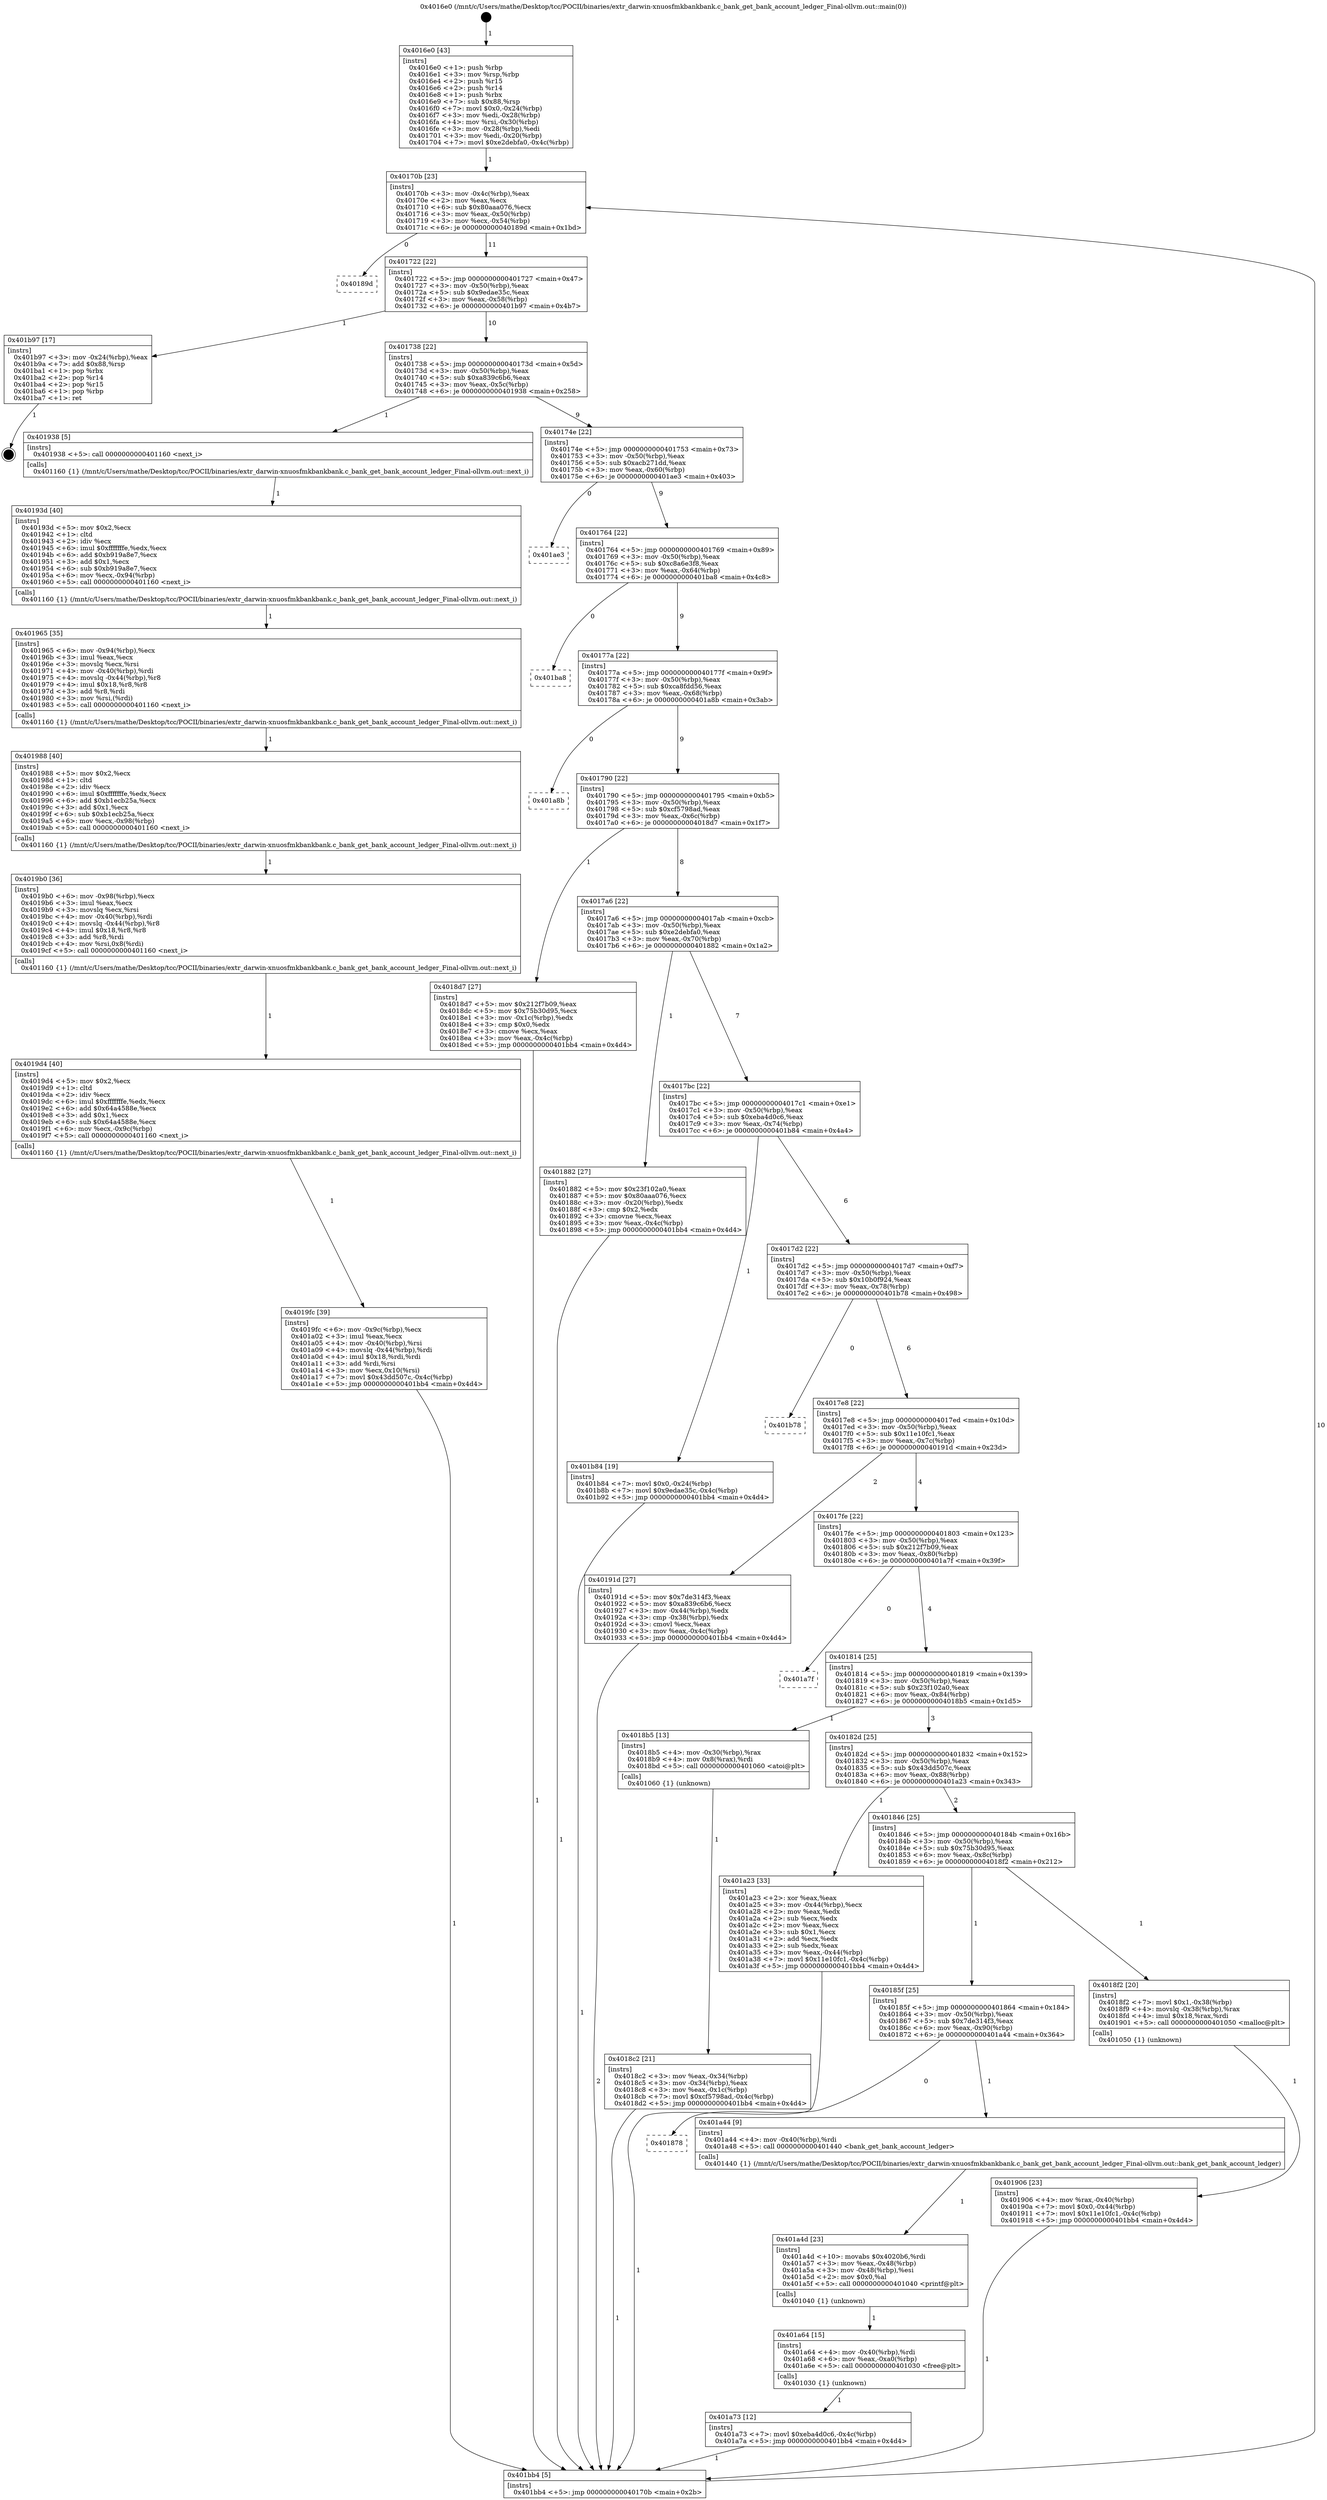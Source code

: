 digraph "0x4016e0" {
  label = "0x4016e0 (/mnt/c/Users/mathe/Desktop/tcc/POCII/binaries/extr_darwin-xnuosfmkbankbank.c_bank_get_bank_account_ledger_Final-ollvm.out::main(0))"
  labelloc = "t"
  node[shape=record]

  Entry [label="",width=0.3,height=0.3,shape=circle,fillcolor=black,style=filled]
  "0x40170b" [label="{
     0x40170b [23]\l
     | [instrs]\l
     &nbsp;&nbsp;0x40170b \<+3\>: mov -0x4c(%rbp),%eax\l
     &nbsp;&nbsp;0x40170e \<+2\>: mov %eax,%ecx\l
     &nbsp;&nbsp;0x401710 \<+6\>: sub $0x80aaa076,%ecx\l
     &nbsp;&nbsp;0x401716 \<+3\>: mov %eax,-0x50(%rbp)\l
     &nbsp;&nbsp;0x401719 \<+3\>: mov %ecx,-0x54(%rbp)\l
     &nbsp;&nbsp;0x40171c \<+6\>: je 000000000040189d \<main+0x1bd\>\l
  }"]
  "0x40189d" [label="{
     0x40189d\l
  }", style=dashed]
  "0x401722" [label="{
     0x401722 [22]\l
     | [instrs]\l
     &nbsp;&nbsp;0x401722 \<+5\>: jmp 0000000000401727 \<main+0x47\>\l
     &nbsp;&nbsp;0x401727 \<+3\>: mov -0x50(%rbp),%eax\l
     &nbsp;&nbsp;0x40172a \<+5\>: sub $0x9edae35c,%eax\l
     &nbsp;&nbsp;0x40172f \<+3\>: mov %eax,-0x58(%rbp)\l
     &nbsp;&nbsp;0x401732 \<+6\>: je 0000000000401b97 \<main+0x4b7\>\l
  }"]
  Exit [label="",width=0.3,height=0.3,shape=circle,fillcolor=black,style=filled,peripheries=2]
  "0x401b97" [label="{
     0x401b97 [17]\l
     | [instrs]\l
     &nbsp;&nbsp;0x401b97 \<+3\>: mov -0x24(%rbp),%eax\l
     &nbsp;&nbsp;0x401b9a \<+7\>: add $0x88,%rsp\l
     &nbsp;&nbsp;0x401ba1 \<+1\>: pop %rbx\l
     &nbsp;&nbsp;0x401ba2 \<+2\>: pop %r14\l
     &nbsp;&nbsp;0x401ba4 \<+2\>: pop %r15\l
     &nbsp;&nbsp;0x401ba6 \<+1\>: pop %rbp\l
     &nbsp;&nbsp;0x401ba7 \<+1\>: ret\l
  }"]
  "0x401738" [label="{
     0x401738 [22]\l
     | [instrs]\l
     &nbsp;&nbsp;0x401738 \<+5\>: jmp 000000000040173d \<main+0x5d\>\l
     &nbsp;&nbsp;0x40173d \<+3\>: mov -0x50(%rbp),%eax\l
     &nbsp;&nbsp;0x401740 \<+5\>: sub $0xa839c6b6,%eax\l
     &nbsp;&nbsp;0x401745 \<+3\>: mov %eax,-0x5c(%rbp)\l
     &nbsp;&nbsp;0x401748 \<+6\>: je 0000000000401938 \<main+0x258\>\l
  }"]
  "0x401a73" [label="{
     0x401a73 [12]\l
     | [instrs]\l
     &nbsp;&nbsp;0x401a73 \<+7\>: movl $0xeba4d0c6,-0x4c(%rbp)\l
     &nbsp;&nbsp;0x401a7a \<+5\>: jmp 0000000000401bb4 \<main+0x4d4\>\l
  }"]
  "0x401938" [label="{
     0x401938 [5]\l
     | [instrs]\l
     &nbsp;&nbsp;0x401938 \<+5\>: call 0000000000401160 \<next_i\>\l
     | [calls]\l
     &nbsp;&nbsp;0x401160 \{1\} (/mnt/c/Users/mathe/Desktop/tcc/POCII/binaries/extr_darwin-xnuosfmkbankbank.c_bank_get_bank_account_ledger_Final-ollvm.out::next_i)\l
  }"]
  "0x40174e" [label="{
     0x40174e [22]\l
     | [instrs]\l
     &nbsp;&nbsp;0x40174e \<+5\>: jmp 0000000000401753 \<main+0x73\>\l
     &nbsp;&nbsp;0x401753 \<+3\>: mov -0x50(%rbp),%eax\l
     &nbsp;&nbsp;0x401756 \<+5\>: sub $0xacb271dd,%eax\l
     &nbsp;&nbsp;0x40175b \<+3\>: mov %eax,-0x60(%rbp)\l
     &nbsp;&nbsp;0x40175e \<+6\>: je 0000000000401ae3 \<main+0x403\>\l
  }"]
  "0x401a64" [label="{
     0x401a64 [15]\l
     | [instrs]\l
     &nbsp;&nbsp;0x401a64 \<+4\>: mov -0x40(%rbp),%rdi\l
     &nbsp;&nbsp;0x401a68 \<+6\>: mov %eax,-0xa0(%rbp)\l
     &nbsp;&nbsp;0x401a6e \<+5\>: call 0000000000401030 \<free@plt\>\l
     | [calls]\l
     &nbsp;&nbsp;0x401030 \{1\} (unknown)\l
  }"]
  "0x401ae3" [label="{
     0x401ae3\l
  }", style=dashed]
  "0x401764" [label="{
     0x401764 [22]\l
     | [instrs]\l
     &nbsp;&nbsp;0x401764 \<+5\>: jmp 0000000000401769 \<main+0x89\>\l
     &nbsp;&nbsp;0x401769 \<+3\>: mov -0x50(%rbp),%eax\l
     &nbsp;&nbsp;0x40176c \<+5\>: sub $0xc8a6e3f8,%eax\l
     &nbsp;&nbsp;0x401771 \<+3\>: mov %eax,-0x64(%rbp)\l
     &nbsp;&nbsp;0x401774 \<+6\>: je 0000000000401ba8 \<main+0x4c8\>\l
  }"]
  "0x401a4d" [label="{
     0x401a4d [23]\l
     | [instrs]\l
     &nbsp;&nbsp;0x401a4d \<+10\>: movabs $0x4020b6,%rdi\l
     &nbsp;&nbsp;0x401a57 \<+3\>: mov %eax,-0x48(%rbp)\l
     &nbsp;&nbsp;0x401a5a \<+3\>: mov -0x48(%rbp),%esi\l
     &nbsp;&nbsp;0x401a5d \<+2\>: mov $0x0,%al\l
     &nbsp;&nbsp;0x401a5f \<+5\>: call 0000000000401040 \<printf@plt\>\l
     | [calls]\l
     &nbsp;&nbsp;0x401040 \{1\} (unknown)\l
  }"]
  "0x401ba8" [label="{
     0x401ba8\l
  }", style=dashed]
  "0x40177a" [label="{
     0x40177a [22]\l
     | [instrs]\l
     &nbsp;&nbsp;0x40177a \<+5\>: jmp 000000000040177f \<main+0x9f\>\l
     &nbsp;&nbsp;0x40177f \<+3\>: mov -0x50(%rbp),%eax\l
     &nbsp;&nbsp;0x401782 \<+5\>: sub $0xca8fdd56,%eax\l
     &nbsp;&nbsp;0x401787 \<+3\>: mov %eax,-0x68(%rbp)\l
     &nbsp;&nbsp;0x40178a \<+6\>: je 0000000000401a8b \<main+0x3ab\>\l
  }"]
  "0x401878" [label="{
     0x401878\l
  }", style=dashed]
  "0x401a8b" [label="{
     0x401a8b\l
  }", style=dashed]
  "0x401790" [label="{
     0x401790 [22]\l
     | [instrs]\l
     &nbsp;&nbsp;0x401790 \<+5\>: jmp 0000000000401795 \<main+0xb5\>\l
     &nbsp;&nbsp;0x401795 \<+3\>: mov -0x50(%rbp),%eax\l
     &nbsp;&nbsp;0x401798 \<+5\>: sub $0xcf5798ad,%eax\l
     &nbsp;&nbsp;0x40179d \<+3\>: mov %eax,-0x6c(%rbp)\l
     &nbsp;&nbsp;0x4017a0 \<+6\>: je 00000000004018d7 \<main+0x1f7\>\l
  }"]
  "0x401a44" [label="{
     0x401a44 [9]\l
     | [instrs]\l
     &nbsp;&nbsp;0x401a44 \<+4\>: mov -0x40(%rbp),%rdi\l
     &nbsp;&nbsp;0x401a48 \<+5\>: call 0000000000401440 \<bank_get_bank_account_ledger\>\l
     | [calls]\l
     &nbsp;&nbsp;0x401440 \{1\} (/mnt/c/Users/mathe/Desktop/tcc/POCII/binaries/extr_darwin-xnuosfmkbankbank.c_bank_get_bank_account_ledger_Final-ollvm.out::bank_get_bank_account_ledger)\l
  }"]
  "0x4018d7" [label="{
     0x4018d7 [27]\l
     | [instrs]\l
     &nbsp;&nbsp;0x4018d7 \<+5\>: mov $0x212f7b09,%eax\l
     &nbsp;&nbsp;0x4018dc \<+5\>: mov $0x75b30d95,%ecx\l
     &nbsp;&nbsp;0x4018e1 \<+3\>: mov -0x1c(%rbp),%edx\l
     &nbsp;&nbsp;0x4018e4 \<+3\>: cmp $0x0,%edx\l
     &nbsp;&nbsp;0x4018e7 \<+3\>: cmove %ecx,%eax\l
     &nbsp;&nbsp;0x4018ea \<+3\>: mov %eax,-0x4c(%rbp)\l
     &nbsp;&nbsp;0x4018ed \<+5\>: jmp 0000000000401bb4 \<main+0x4d4\>\l
  }"]
  "0x4017a6" [label="{
     0x4017a6 [22]\l
     | [instrs]\l
     &nbsp;&nbsp;0x4017a6 \<+5\>: jmp 00000000004017ab \<main+0xcb\>\l
     &nbsp;&nbsp;0x4017ab \<+3\>: mov -0x50(%rbp),%eax\l
     &nbsp;&nbsp;0x4017ae \<+5\>: sub $0xe2debfa0,%eax\l
     &nbsp;&nbsp;0x4017b3 \<+3\>: mov %eax,-0x70(%rbp)\l
     &nbsp;&nbsp;0x4017b6 \<+6\>: je 0000000000401882 \<main+0x1a2\>\l
  }"]
  "0x4019fc" [label="{
     0x4019fc [39]\l
     | [instrs]\l
     &nbsp;&nbsp;0x4019fc \<+6\>: mov -0x9c(%rbp),%ecx\l
     &nbsp;&nbsp;0x401a02 \<+3\>: imul %eax,%ecx\l
     &nbsp;&nbsp;0x401a05 \<+4\>: mov -0x40(%rbp),%rsi\l
     &nbsp;&nbsp;0x401a09 \<+4\>: movslq -0x44(%rbp),%rdi\l
     &nbsp;&nbsp;0x401a0d \<+4\>: imul $0x18,%rdi,%rdi\l
     &nbsp;&nbsp;0x401a11 \<+3\>: add %rdi,%rsi\l
     &nbsp;&nbsp;0x401a14 \<+3\>: mov %ecx,0x10(%rsi)\l
     &nbsp;&nbsp;0x401a17 \<+7\>: movl $0x43dd507c,-0x4c(%rbp)\l
     &nbsp;&nbsp;0x401a1e \<+5\>: jmp 0000000000401bb4 \<main+0x4d4\>\l
  }"]
  "0x401882" [label="{
     0x401882 [27]\l
     | [instrs]\l
     &nbsp;&nbsp;0x401882 \<+5\>: mov $0x23f102a0,%eax\l
     &nbsp;&nbsp;0x401887 \<+5\>: mov $0x80aaa076,%ecx\l
     &nbsp;&nbsp;0x40188c \<+3\>: mov -0x20(%rbp),%edx\l
     &nbsp;&nbsp;0x40188f \<+3\>: cmp $0x2,%edx\l
     &nbsp;&nbsp;0x401892 \<+3\>: cmovne %ecx,%eax\l
     &nbsp;&nbsp;0x401895 \<+3\>: mov %eax,-0x4c(%rbp)\l
     &nbsp;&nbsp;0x401898 \<+5\>: jmp 0000000000401bb4 \<main+0x4d4\>\l
  }"]
  "0x4017bc" [label="{
     0x4017bc [22]\l
     | [instrs]\l
     &nbsp;&nbsp;0x4017bc \<+5\>: jmp 00000000004017c1 \<main+0xe1\>\l
     &nbsp;&nbsp;0x4017c1 \<+3\>: mov -0x50(%rbp),%eax\l
     &nbsp;&nbsp;0x4017c4 \<+5\>: sub $0xeba4d0c6,%eax\l
     &nbsp;&nbsp;0x4017c9 \<+3\>: mov %eax,-0x74(%rbp)\l
     &nbsp;&nbsp;0x4017cc \<+6\>: je 0000000000401b84 \<main+0x4a4\>\l
  }"]
  "0x401bb4" [label="{
     0x401bb4 [5]\l
     | [instrs]\l
     &nbsp;&nbsp;0x401bb4 \<+5\>: jmp 000000000040170b \<main+0x2b\>\l
  }"]
  "0x4016e0" [label="{
     0x4016e0 [43]\l
     | [instrs]\l
     &nbsp;&nbsp;0x4016e0 \<+1\>: push %rbp\l
     &nbsp;&nbsp;0x4016e1 \<+3\>: mov %rsp,%rbp\l
     &nbsp;&nbsp;0x4016e4 \<+2\>: push %r15\l
     &nbsp;&nbsp;0x4016e6 \<+2\>: push %r14\l
     &nbsp;&nbsp;0x4016e8 \<+1\>: push %rbx\l
     &nbsp;&nbsp;0x4016e9 \<+7\>: sub $0x88,%rsp\l
     &nbsp;&nbsp;0x4016f0 \<+7\>: movl $0x0,-0x24(%rbp)\l
     &nbsp;&nbsp;0x4016f7 \<+3\>: mov %edi,-0x28(%rbp)\l
     &nbsp;&nbsp;0x4016fa \<+4\>: mov %rsi,-0x30(%rbp)\l
     &nbsp;&nbsp;0x4016fe \<+3\>: mov -0x28(%rbp),%edi\l
     &nbsp;&nbsp;0x401701 \<+3\>: mov %edi,-0x20(%rbp)\l
     &nbsp;&nbsp;0x401704 \<+7\>: movl $0xe2debfa0,-0x4c(%rbp)\l
  }"]
  "0x4019d4" [label="{
     0x4019d4 [40]\l
     | [instrs]\l
     &nbsp;&nbsp;0x4019d4 \<+5\>: mov $0x2,%ecx\l
     &nbsp;&nbsp;0x4019d9 \<+1\>: cltd\l
     &nbsp;&nbsp;0x4019da \<+2\>: idiv %ecx\l
     &nbsp;&nbsp;0x4019dc \<+6\>: imul $0xfffffffe,%edx,%ecx\l
     &nbsp;&nbsp;0x4019e2 \<+6\>: add $0x64a4588e,%ecx\l
     &nbsp;&nbsp;0x4019e8 \<+3\>: add $0x1,%ecx\l
     &nbsp;&nbsp;0x4019eb \<+6\>: sub $0x64a4588e,%ecx\l
     &nbsp;&nbsp;0x4019f1 \<+6\>: mov %ecx,-0x9c(%rbp)\l
     &nbsp;&nbsp;0x4019f7 \<+5\>: call 0000000000401160 \<next_i\>\l
     | [calls]\l
     &nbsp;&nbsp;0x401160 \{1\} (/mnt/c/Users/mathe/Desktop/tcc/POCII/binaries/extr_darwin-xnuosfmkbankbank.c_bank_get_bank_account_ledger_Final-ollvm.out::next_i)\l
  }"]
  "0x401b84" [label="{
     0x401b84 [19]\l
     | [instrs]\l
     &nbsp;&nbsp;0x401b84 \<+7\>: movl $0x0,-0x24(%rbp)\l
     &nbsp;&nbsp;0x401b8b \<+7\>: movl $0x9edae35c,-0x4c(%rbp)\l
     &nbsp;&nbsp;0x401b92 \<+5\>: jmp 0000000000401bb4 \<main+0x4d4\>\l
  }"]
  "0x4017d2" [label="{
     0x4017d2 [22]\l
     | [instrs]\l
     &nbsp;&nbsp;0x4017d2 \<+5\>: jmp 00000000004017d7 \<main+0xf7\>\l
     &nbsp;&nbsp;0x4017d7 \<+3\>: mov -0x50(%rbp),%eax\l
     &nbsp;&nbsp;0x4017da \<+5\>: sub $0x10b0f924,%eax\l
     &nbsp;&nbsp;0x4017df \<+3\>: mov %eax,-0x78(%rbp)\l
     &nbsp;&nbsp;0x4017e2 \<+6\>: je 0000000000401b78 \<main+0x498\>\l
  }"]
  "0x4019b0" [label="{
     0x4019b0 [36]\l
     | [instrs]\l
     &nbsp;&nbsp;0x4019b0 \<+6\>: mov -0x98(%rbp),%ecx\l
     &nbsp;&nbsp;0x4019b6 \<+3\>: imul %eax,%ecx\l
     &nbsp;&nbsp;0x4019b9 \<+3\>: movslq %ecx,%rsi\l
     &nbsp;&nbsp;0x4019bc \<+4\>: mov -0x40(%rbp),%rdi\l
     &nbsp;&nbsp;0x4019c0 \<+4\>: movslq -0x44(%rbp),%r8\l
     &nbsp;&nbsp;0x4019c4 \<+4\>: imul $0x18,%r8,%r8\l
     &nbsp;&nbsp;0x4019c8 \<+3\>: add %r8,%rdi\l
     &nbsp;&nbsp;0x4019cb \<+4\>: mov %rsi,0x8(%rdi)\l
     &nbsp;&nbsp;0x4019cf \<+5\>: call 0000000000401160 \<next_i\>\l
     | [calls]\l
     &nbsp;&nbsp;0x401160 \{1\} (/mnt/c/Users/mathe/Desktop/tcc/POCII/binaries/extr_darwin-xnuosfmkbankbank.c_bank_get_bank_account_ledger_Final-ollvm.out::next_i)\l
  }"]
  "0x401b78" [label="{
     0x401b78\l
  }", style=dashed]
  "0x4017e8" [label="{
     0x4017e8 [22]\l
     | [instrs]\l
     &nbsp;&nbsp;0x4017e8 \<+5\>: jmp 00000000004017ed \<main+0x10d\>\l
     &nbsp;&nbsp;0x4017ed \<+3\>: mov -0x50(%rbp),%eax\l
     &nbsp;&nbsp;0x4017f0 \<+5\>: sub $0x11e10fc1,%eax\l
     &nbsp;&nbsp;0x4017f5 \<+3\>: mov %eax,-0x7c(%rbp)\l
     &nbsp;&nbsp;0x4017f8 \<+6\>: je 000000000040191d \<main+0x23d\>\l
  }"]
  "0x401988" [label="{
     0x401988 [40]\l
     | [instrs]\l
     &nbsp;&nbsp;0x401988 \<+5\>: mov $0x2,%ecx\l
     &nbsp;&nbsp;0x40198d \<+1\>: cltd\l
     &nbsp;&nbsp;0x40198e \<+2\>: idiv %ecx\l
     &nbsp;&nbsp;0x401990 \<+6\>: imul $0xfffffffe,%edx,%ecx\l
     &nbsp;&nbsp;0x401996 \<+6\>: add $0xb1ecb25a,%ecx\l
     &nbsp;&nbsp;0x40199c \<+3\>: add $0x1,%ecx\l
     &nbsp;&nbsp;0x40199f \<+6\>: sub $0xb1ecb25a,%ecx\l
     &nbsp;&nbsp;0x4019a5 \<+6\>: mov %ecx,-0x98(%rbp)\l
     &nbsp;&nbsp;0x4019ab \<+5\>: call 0000000000401160 \<next_i\>\l
     | [calls]\l
     &nbsp;&nbsp;0x401160 \{1\} (/mnt/c/Users/mathe/Desktop/tcc/POCII/binaries/extr_darwin-xnuosfmkbankbank.c_bank_get_bank_account_ledger_Final-ollvm.out::next_i)\l
  }"]
  "0x40191d" [label="{
     0x40191d [27]\l
     | [instrs]\l
     &nbsp;&nbsp;0x40191d \<+5\>: mov $0x7de314f3,%eax\l
     &nbsp;&nbsp;0x401922 \<+5\>: mov $0xa839c6b6,%ecx\l
     &nbsp;&nbsp;0x401927 \<+3\>: mov -0x44(%rbp),%edx\l
     &nbsp;&nbsp;0x40192a \<+3\>: cmp -0x38(%rbp),%edx\l
     &nbsp;&nbsp;0x40192d \<+3\>: cmovl %ecx,%eax\l
     &nbsp;&nbsp;0x401930 \<+3\>: mov %eax,-0x4c(%rbp)\l
     &nbsp;&nbsp;0x401933 \<+5\>: jmp 0000000000401bb4 \<main+0x4d4\>\l
  }"]
  "0x4017fe" [label="{
     0x4017fe [22]\l
     | [instrs]\l
     &nbsp;&nbsp;0x4017fe \<+5\>: jmp 0000000000401803 \<main+0x123\>\l
     &nbsp;&nbsp;0x401803 \<+3\>: mov -0x50(%rbp),%eax\l
     &nbsp;&nbsp;0x401806 \<+5\>: sub $0x212f7b09,%eax\l
     &nbsp;&nbsp;0x40180b \<+3\>: mov %eax,-0x80(%rbp)\l
     &nbsp;&nbsp;0x40180e \<+6\>: je 0000000000401a7f \<main+0x39f\>\l
  }"]
  "0x401965" [label="{
     0x401965 [35]\l
     | [instrs]\l
     &nbsp;&nbsp;0x401965 \<+6\>: mov -0x94(%rbp),%ecx\l
     &nbsp;&nbsp;0x40196b \<+3\>: imul %eax,%ecx\l
     &nbsp;&nbsp;0x40196e \<+3\>: movslq %ecx,%rsi\l
     &nbsp;&nbsp;0x401971 \<+4\>: mov -0x40(%rbp),%rdi\l
     &nbsp;&nbsp;0x401975 \<+4\>: movslq -0x44(%rbp),%r8\l
     &nbsp;&nbsp;0x401979 \<+4\>: imul $0x18,%r8,%r8\l
     &nbsp;&nbsp;0x40197d \<+3\>: add %r8,%rdi\l
     &nbsp;&nbsp;0x401980 \<+3\>: mov %rsi,(%rdi)\l
     &nbsp;&nbsp;0x401983 \<+5\>: call 0000000000401160 \<next_i\>\l
     | [calls]\l
     &nbsp;&nbsp;0x401160 \{1\} (/mnt/c/Users/mathe/Desktop/tcc/POCII/binaries/extr_darwin-xnuosfmkbankbank.c_bank_get_bank_account_ledger_Final-ollvm.out::next_i)\l
  }"]
  "0x401a7f" [label="{
     0x401a7f\l
  }", style=dashed]
  "0x401814" [label="{
     0x401814 [25]\l
     | [instrs]\l
     &nbsp;&nbsp;0x401814 \<+5\>: jmp 0000000000401819 \<main+0x139\>\l
     &nbsp;&nbsp;0x401819 \<+3\>: mov -0x50(%rbp),%eax\l
     &nbsp;&nbsp;0x40181c \<+5\>: sub $0x23f102a0,%eax\l
     &nbsp;&nbsp;0x401821 \<+6\>: mov %eax,-0x84(%rbp)\l
     &nbsp;&nbsp;0x401827 \<+6\>: je 00000000004018b5 \<main+0x1d5\>\l
  }"]
  "0x40193d" [label="{
     0x40193d [40]\l
     | [instrs]\l
     &nbsp;&nbsp;0x40193d \<+5\>: mov $0x2,%ecx\l
     &nbsp;&nbsp;0x401942 \<+1\>: cltd\l
     &nbsp;&nbsp;0x401943 \<+2\>: idiv %ecx\l
     &nbsp;&nbsp;0x401945 \<+6\>: imul $0xfffffffe,%edx,%ecx\l
     &nbsp;&nbsp;0x40194b \<+6\>: add $0xb919a8e7,%ecx\l
     &nbsp;&nbsp;0x401951 \<+3\>: add $0x1,%ecx\l
     &nbsp;&nbsp;0x401954 \<+6\>: sub $0xb919a8e7,%ecx\l
     &nbsp;&nbsp;0x40195a \<+6\>: mov %ecx,-0x94(%rbp)\l
     &nbsp;&nbsp;0x401960 \<+5\>: call 0000000000401160 \<next_i\>\l
     | [calls]\l
     &nbsp;&nbsp;0x401160 \{1\} (/mnt/c/Users/mathe/Desktop/tcc/POCII/binaries/extr_darwin-xnuosfmkbankbank.c_bank_get_bank_account_ledger_Final-ollvm.out::next_i)\l
  }"]
  "0x4018b5" [label="{
     0x4018b5 [13]\l
     | [instrs]\l
     &nbsp;&nbsp;0x4018b5 \<+4\>: mov -0x30(%rbp),%rax\l
     &nbsp;&nbsp;0x4018b9 \<+4\>: mov 0x8(%rax),%rdi\l
     &nbsp;&nbsp;0x4018bd \<+5\>: call 0000000000401060 \<atoi@plt\>\l
     | [calls]\l
     &nbsp;&nbsp;0x401060 \{1\} (unknown)\l
  }"]
  "0x40182d" [label="{
     0x40182d [25]\l
     | [instrs]\l
     &nbsp;&nbsp;0x40182d \<+5\>: jmp 0000000000401832 \<main+0x152\>\l
     &nbsp;&nbsp;0x401832 \<+3\>: mov -0x50(%rbp),%eax\l
     &nbsp;&nbsp;0x401835 \<+5\>: sub $0x43dd507c,%eax\l
     &nbsp;&nbsp;0x40183a \<+6\>: mov %eax,-0x88(%rbp)\l
     &nbsp;&nbsp;0x401840 \<+6\>: je 0000000000401a23 \<main+0x343\>\l
  }"]
  "0x4018c2" [label="{
     0x4018c2 [21]\l
     | [instrs]\l
     &nbsp;&nbsp;0x4018c2 \<+3\>: mov %eax,-0x34(%rbp)\l
     &nbsp;&nbsp;0x4018c5 \<+3\>: mov -0x34(%rbp),%eax\l
     &nbsp;&nbsp;0x4018c8 \<+3\>: mov %eax,-0x1c(%rbp)\l
     &nbsp;&nbsp;0x4018cb \<+7\>: movl $0xcf5798ad,-0x4c(%rbp)\l
     &nbsp;&nbsp;0x4018d2 \<+5\>: jmp 0000000000401bb4 \<main+0x4d4\>\l
  }"]
  "0x401906" [label="{
     0x401906 [23]\l
     | [instrs]\l
     &nbsp;&nbsp;0x401906 \<+4\>: mov %rax,-0x40(%rbp)\l
     &nbsp;&nbsp;0x40190a \<+7\>: movl $0x0,-0x44(%rbp)\l
     &nbsp;&nbsp;0x401911 \<+7\>: movl $0x11e10fc1,-0x4c(%rbp)\l
     &nbsp;&nbsp;0x401918 \<+5\>: jmp 0000000000401bb4 \<main+0x4d4\>\l
  }"]
  "0x401a23" [label="{
     0x401a23 [33]\l
     | [instrs]\l
     &nbsp;&nbsp;0x401a23 \<+2\>: xor %eax,%eax\l
     &nbsp;&nbsp;0x401a25 \<+3\>: mov -0x44(%rbp),%ecx\l
     &nbsp;&nbsp;0x401a28 \<+2\>: mov %eax,%edx\l
     &nbsp;&nbsp;0x401a2a \<+2\>: sub %ecx,%edx\l
     &nbsp;&nbsp;0x401a2c \<+2\>: mov %eax,%ecx\l
     &nbsp;&nbsp;0x401a2e \<+3\>: sub $0x1,%ecx\l
     &nbsp;&nbsp;0x401a31 \<+2\>: add %ecx,%edx\l
     &nbsp;&nbsp;0x401a33 \<+2\>: sub %edx,%eax\l
     &nbsp;&nbsp;0x401a35 \<+3\>: mov %eax,-0x44(%rbp)\l
     &nbsp;&nbsp;0x401a38 \<+7\>: movl $0x11e10fc1,-0x4c(%rbp)\l
     &nbsp;&nbsp;0x401a3f \<+5\>: jmp 0000000000401bb4 \<main+0x4d4\>\l
  }"]
  "0x401846" [label="{
     0x401846 [25]\l
     | [instrs]\l
     &nbsp;&nbsp;0x401846 \<+5\>: jmp 000000000040184b \<main+0x16b\>\l
     &nbsp;&nbsp;0x40184b \<+3\>: mov -0x50(%rbp),%eax\l
     &nbsp;&nbsp;0x40184e \<+5\>: sub $0x75b30d95,%eax\l
     &nbsp;&nbsp;0x401853 \<+6\>: mov %eax,-0x8c(%rbp)\l
     &nbsp;&nbsp;0x401859 \<+6\>: je 00000000004018f2 \<main+0x212\>\l
  }"]
  "0x40185f" [label="{
     0x40185f [25]\l
     | [instrs]\l
     &nbsp;&nbsp;0x40185f \<+5\>: jmp 0000000000401864 \<main+0x184\>\l
     &nbsp;&nbsp;0x401864 \<+3\>: mov -0x50(%rbp),%eax\l
     &nbsp;&nbsp;0x401867 \<+5\>: sub $0x7de314f3,%eax\l
     &nbsp;&nbsp;0x40186c \<+6\>: mov %eax,-0x90(%rbp)\l
     &nbsp;&nbsp;0x401872 \<+6\>: je 0000000000401a44 \<main+0x364\>\l
  }"]
  "0x4018f2" [label="{
     0x4018f2 [20]\l
     | [instrs]\l
     &nbsp;&nbsp;0x4018f2 \<+7\>: movl $0x1,-0x38(%rbp)\l
     &nbsp;&nbsp;0x4018f9 \<+4\>: movslq -0x38(%rbp),%rax\l
     &nbsp;&nbsp;0x4018fd \<+4\>: imul $0x18,%rax,%rdi\l
     &nbsp;&nbsp;0x401901 \<+5\>: call 0000000000401050 \<malloc@plt\>\l
     | [calls]\l
     &nbsp;&nbsp;0x401050 \{1\} (unknown)\l
  }"]
  Entry -> "0x4016e0" [label=" 1"]
  "0x40170b" -> "0x40189d" [label=" 0"]
  "0x40170b" -> "0x401722" [label=" 11"]
  "0x401b97" -> Exit [label=" 1"]
  "0x401722" -> "0x401b97" [label=" 1"]
  "0x401722" -> "0x401738" [label=" 10"]
  "0x401b84" -> "0x401bb4" [label=" 1"]
  "0x401738" -> "0x401938" [label=" 1"]
  "0x401738" -> "0x40174e" [label=" 9"]
  "0x401a73" -> "0x401bb4" [label=" 1"]
  "0x40174e" -> "0x401ae3" [label=" 0"]
  "0x40174e" -> "0x401764" [label=" 9"]
  "0x401a64" -> "0x401a73" [label=" 1"]
  "0x401764" -> "0x401ba8" [label=" 0"]
  "0x401764" -> "0x40177a" [label=" 9"]
  "0x401a4d" -> "0x401a64" [label=" 1"]
  "0x40177a" -> "0x401a8b" [label=" 0"]
  "0x40177a" -> "0x401790" [label=" 9"]
  "0x401a44" -> "0x401a4d" [label=" 1"]
  "0x401790" -> "0x4018d7" [label=" 1"]
  "0x401790" -> "0x4017a6" [label=" 8"]
  "0x40185f" -> "0x401878" [label=" 0"]
  "0x4017a6" -> "0x401882" [label=" 1"]
  "0x4017a6" -> "0x4017bc" [label=" 7"]
  "0x401882" -> "0x401bb4" [label=" 1"]
  "0x4016e0" -> "0x40170b" [label=" 1"]
  "0x401bb4" -> "0x40170b" [label=" 10"]
  "0x40185f" -> "0x401a44" [label=" 1"]
  "0x4017bc" -> "0x401b84" [label=" 1"]
  "0x4017bc" -> "0x4017d2" [label=" 6"]
  "0x401a23" -> "0x401bb4" [label=" 1"]
  "0x4017d2" -> "0x401b78" [label=" 0"]
  "0x4017d2" -> "0x4017e8" [label=" 6"]
  "0x4019fc" -> "0x401bb4" [label=" 1"]
  "0x4017e8" -> "0x40191d" [label=" 2"]
  "0x4017e8" -> "0x4017fe" [label=" 4"]
  "0x4019d4" -> "0x4019fc" [label=" 1"]
  "0x4017fe" -> "0x401a7f" [label=" 0"]
  "0x4017fe" -> "0x401814" [label=" 4"]
  "0x4019b0" -> "0x4019d4" [label=" 1"]
  "0x401814" -> "0x4018b5" [label=" 1"]
  "0x401814" -> "0x40182d" [label=" 3"]
  "0x4018b5" -> "0x4018c2" [label=" 1"]
  "0x4018c2" -> "0x401bb4" [label=" 1"]
  "0x4018d7" -> "0x401bb4" [label=" 1"]
  "0x401988" -> "0x4019b0" [label=" 1"]
  "0x40182d" -> "0x401a23" [label=" 1"]
  "0x40182d" -> "0x401846" [label=" 2"]
  "0x401965" -> "0x401988" [label=" 1"]
  "0x401846" -> "0x4018f2" [label=" 1"]
  "0x401846" -> "0x40185f" [label=" 1"]
  "0x4018f2" -> "0x401906" [label=" 1"]
  "0x401906" -> "0x401bb4" [label=" 1"]
  "0x40191d" -> "0x401bb4" [label=" 2"]
  "0x401938" -> "0x40193d" [label=" 1"]
  "0x40193d" -> "0x401965" [label=" 1"]
}
